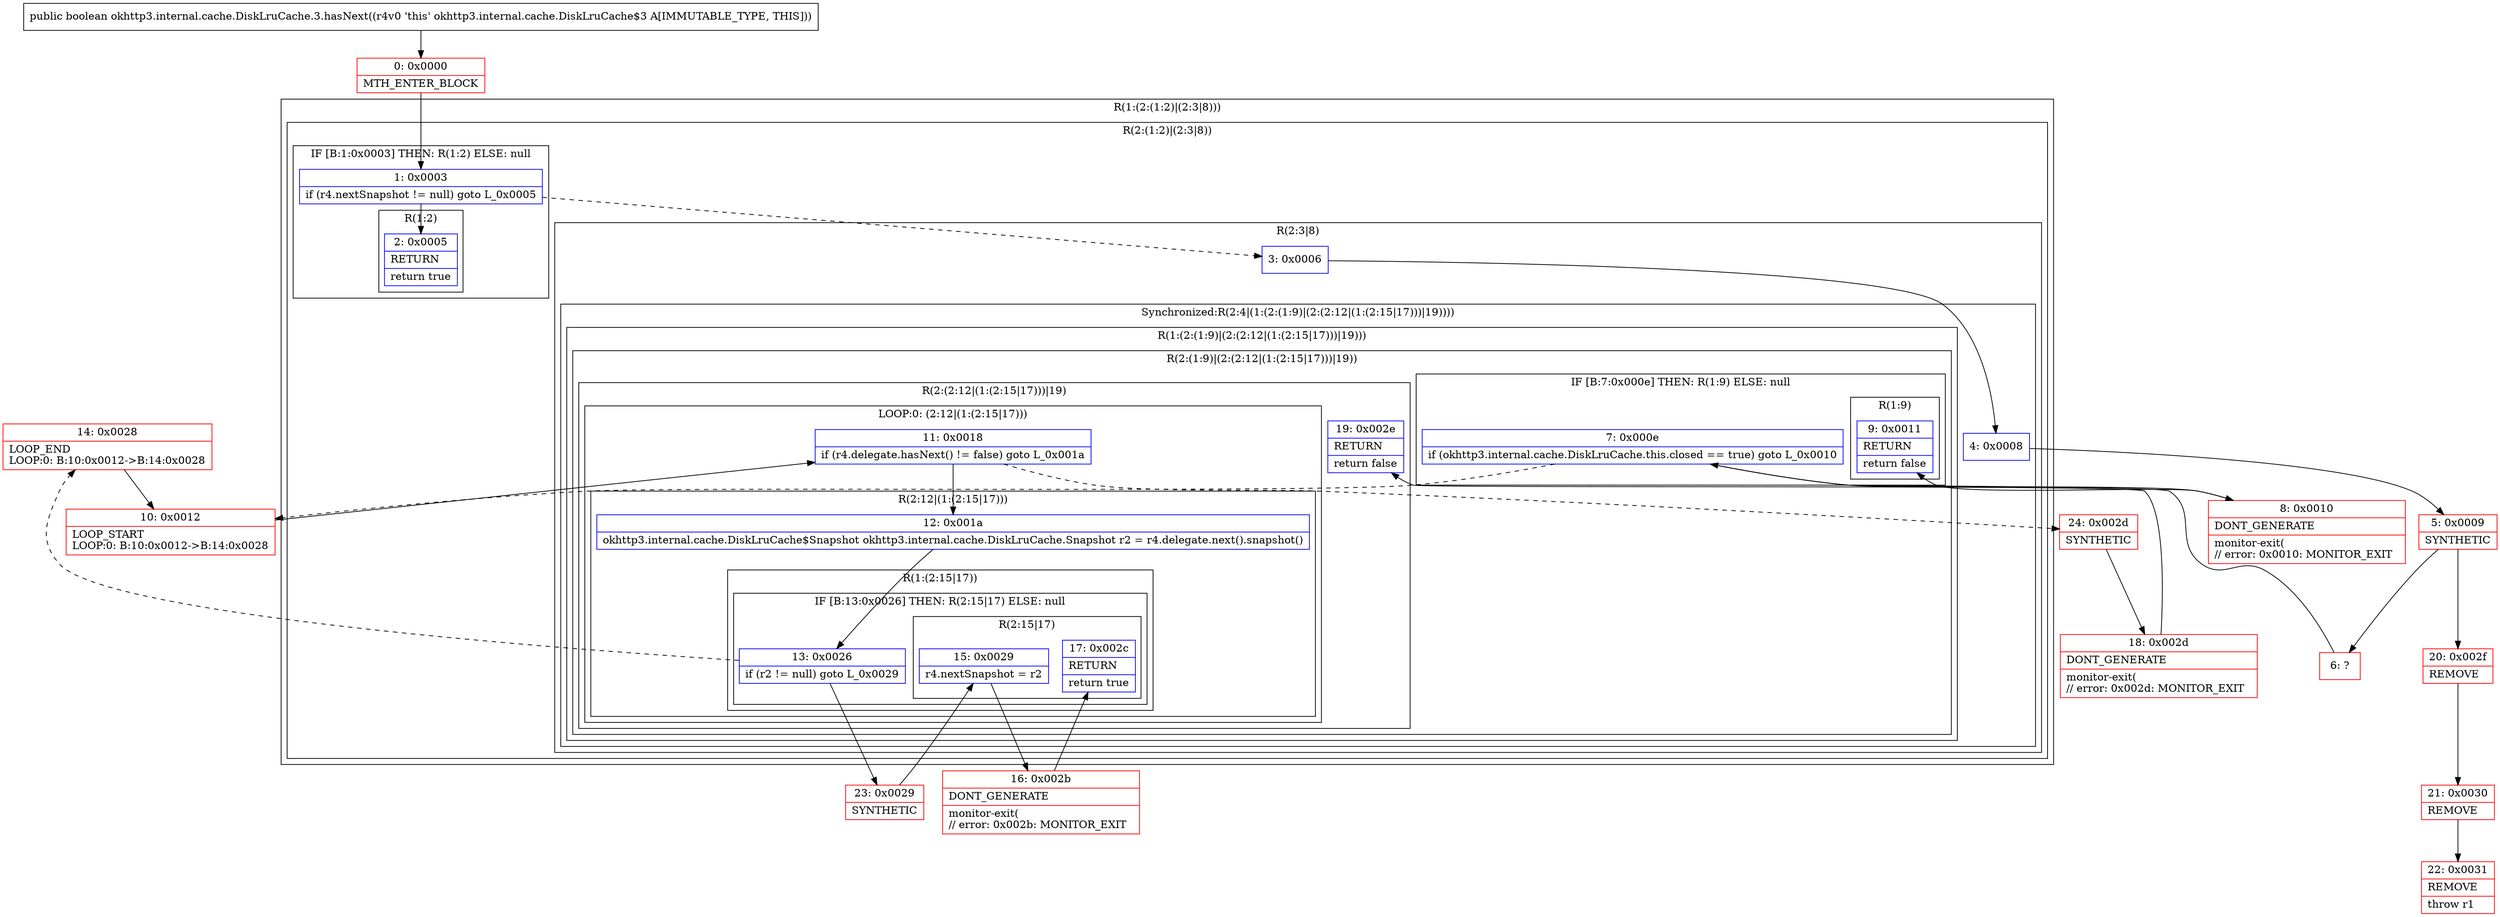 digraph "CFG forokhttp3.internal.cache.DiskLruCache.3.hasNext()Z" {
subgraph cluster_Region_900507990 {
label = "R(1:(2:(1:2)|(2:3|8)))";
node [shape=record,color=blue];
subgraph cluster_Region_1479735923 {
label = "R(2:(1:2)|(2:3|8))";
node [shape=record,color=blue];
subgraph cluster_IfRegion_1792812779 {
label = "IF [B:1:0x0003] THEN: R(1:2) ELSE: null";
node [shape=record,color=blue];
Node_1 [shape=record,label="{1\:\ 0x0003|if (r4.nextSnapshot != null) goto L_0x0005\l}"];
subgraph cluster_Region_1410537707 {
label = "R(1:2)";
node [shape=record,color=blue];
Node_2 [shape=record,label="{2\:\ 0x0005|RETURN\l|return true\l}"];
}
}
subgraph cluster_Region_77987110 {
label = "R(2:3|8)";
node [shape=record,color=blue];
Node_3 [shape=record,label="{3\:\ 0x0006}"];
subgraph cluster_SynchronizedRegion_1267429027 {
label = "Synchronized:R(2:4|(1:(2:(1:9)|(2:(2:12|(1:(2:15|17)))|19))))";
node [shape=record,color=blue];
Node_4 [shape=record,label="{4\:\ 0x0008}"];
subgraph cluster_Region_1089204807 {
label = "R(1:(2:(1:9)|(2:(2:12|(1:(2:15|17)))|19)))";
node [shape=record,color=blue];
subgraph cluster_Region_208895729 {
label = "R(2:(1:9)|(2:(2:12|(1:(2:15|17)))|19))";
node [shape=record,color=blue];
subgraph cluster_IfRegion_664071828 {
label = "IF [B:7:0x000e] THEN: R(1:9) ELSE: null";
node [shape=record,color=blue];
Node_7 [shape=record,label="{7\:\ 0x000e|if (okhttp3.internal.cache.DiskLruCache.this.closed == true) goto L_0x0010\l}"];
subgraph cluster_Region_930767539 {
label = "R(1:9)";
node [shape=record,color=blue];
Node_9 [shape=record,label="{9\:\ 0x0011|RETURN\l|return false\l}"];
}
}
subgraph cluster_Region_681367505 {
label = "R(2:(2:12|(1:(2:15|17)))|19)";
node [shape=record,color=blue];
subgraph cluster_LoopRegion_1057992901 {
label = "LOOP:0: (2:12|(1:(2:15|17)))";
node [shape=record,color=blue];
Node_11 [shape=record,label="{11\:\ 0x0018|if (r4.delegate.hasNext() != false) goto L_0x001a\l}"];
subgraph cluster_Region_2015693777 {
label = "R(2:12|(1:(2:15|17)))";
node [shape=record,color=blue];
Node_12 [shape=record,label="{12\:\ 0x001a|okhttp3.internal.cache.DiskLruCache$Snapshot okhttp3.internal.cache.DiskLruCache.Snapshot r2 = r4.delegate.next().snapshot()\l}"];
subgraph cluster_Region_1064241662 {
label = "R(1:(2:15|17))";
node [shape=record,color=blue];
subgraph cluster_IfRegion_1113027463 {
label = "IF [B:13:0x0026] THEN: R(2:15|17) ELSE: null";
node [shape=record,color=blue];
Node_13 [shape=record,label="{13\:\ 0x0026|if (r2 != null) goto L_0x0029\l}"];
subgraph cluster_Region_376310489 {
label = "R(2:15|17)";
node [shape=record,color=blue];
Node_15 [shape=record,label="{15\:\ 0x0029|r4.nextSnapshot = r2\l}"];
Node_17 [shape=record,label="{17\:\ 0x002c|RETURN\l|return true\l}"];
}
}
}
}
}
Node_19 [shape=record,label="{19\:\ 0x002e|RETURN\l|return false\l}"];
}
}
}
}
}
}
}
Node_0 [shape=record,color=red,label="{0\:\ 0x0000|MTH_ENTER_BLOCK\l}"];
Node_5 [shape=record,color=red,label="{5\:\ 0x0009|SYNTHETIC\l}"];
Node_6 [shape=record,color=red,label="{6\:\ ?}"];
Node_8 [shape=record,color=red,label="{8\:\ 0x0010|DONT_GENERATE\l|monitor\-exit(\l\/\/ error: 0x0010: MONITOR_EXIT  \l}"];
Node_10 [shape=record,color=red,label="{10\:\ 0x0012|LOOP_START\lLOOP:0: B:10:0x0012\-\>B:14:0x0028\l}"];
Node_14 [shape=record,color=red,label="{14\:\ 0x0028|LOOP_END\lLOOP:0: B:10:0x0012\-\>B:14:0x0028\l}"];
Node_16 [shape=record,color=red,label="{16\:\ 0x002b|DONT_GENERATE\l|monitor\-exit(\l\/\/ error: 0x002b: MONITOR_EXIT  \l}"];
Node_18 [shape=record,color=red,label="{18\:\ 0x002d|DONT_GENERATE\l|monitor\-exit(\l\/\/ error: 0x002d: MONITOR_EXIT  \l}"];
Node_20 [shape=record,color=red,label="{20\:\ 0x002f|REMOVE\l}"];
Node_21 [shape=record,color=red,label="{21\:\ 0x0030|REMOVE\l}"];
Node_22 [shape=record,color=red,label="{22\:\ 0x0031|REMOVE\l|throw r1\l}"];
Node_23 [shape=record,color=red,label="{23\:\ 0x0029|SYNTHETIC\l}"];
Node_24 [shape=record,color=red,label="{24\:\ 0x002d|SYNTHETIC\l}"];
MethodNode[shape=record,label="{public boolean okhttp3.internal.cache.DiskLruCache.3.hasNext((r4v0 'this' okhttp3.internal.cache.DiskLruCache$3 A[IMMUTABLE_TYPE, THIS])) }"];
MethodNode -> Node_0;
Node_1 -> Node_2;
Node_1 -> Node_3[style=dashed];
Node_3 -> Node_4;
Node_4 -> Node_5;
Node_7 -> Node_8;
Node_7 -> Node_10[style=dashed];
Node_11 -> Node_12;
Node_11 -> Node_24[style=dashed];
Node_12 -> Node_13;
Node_13 -> Node_14[style=dashed];
Node_13 -> Node_23;
Node_15 -> Node_16;
Node_0 -> Node_1;
Node_5 -> Node_6;
Node_5 -> Node_20;
Node_6 -> Node_7;
Node_8 -> Node_9;
Node_10 -> Node_11;
Node_14 -> Node_10;
Node_16 -> Node_17;
Node_18 -> Node_19;
Node_20 -> Node_21;
Node_21 -> Node_22;
Node_23 -> Node_15;
Node_24 -> Node_18;
}


